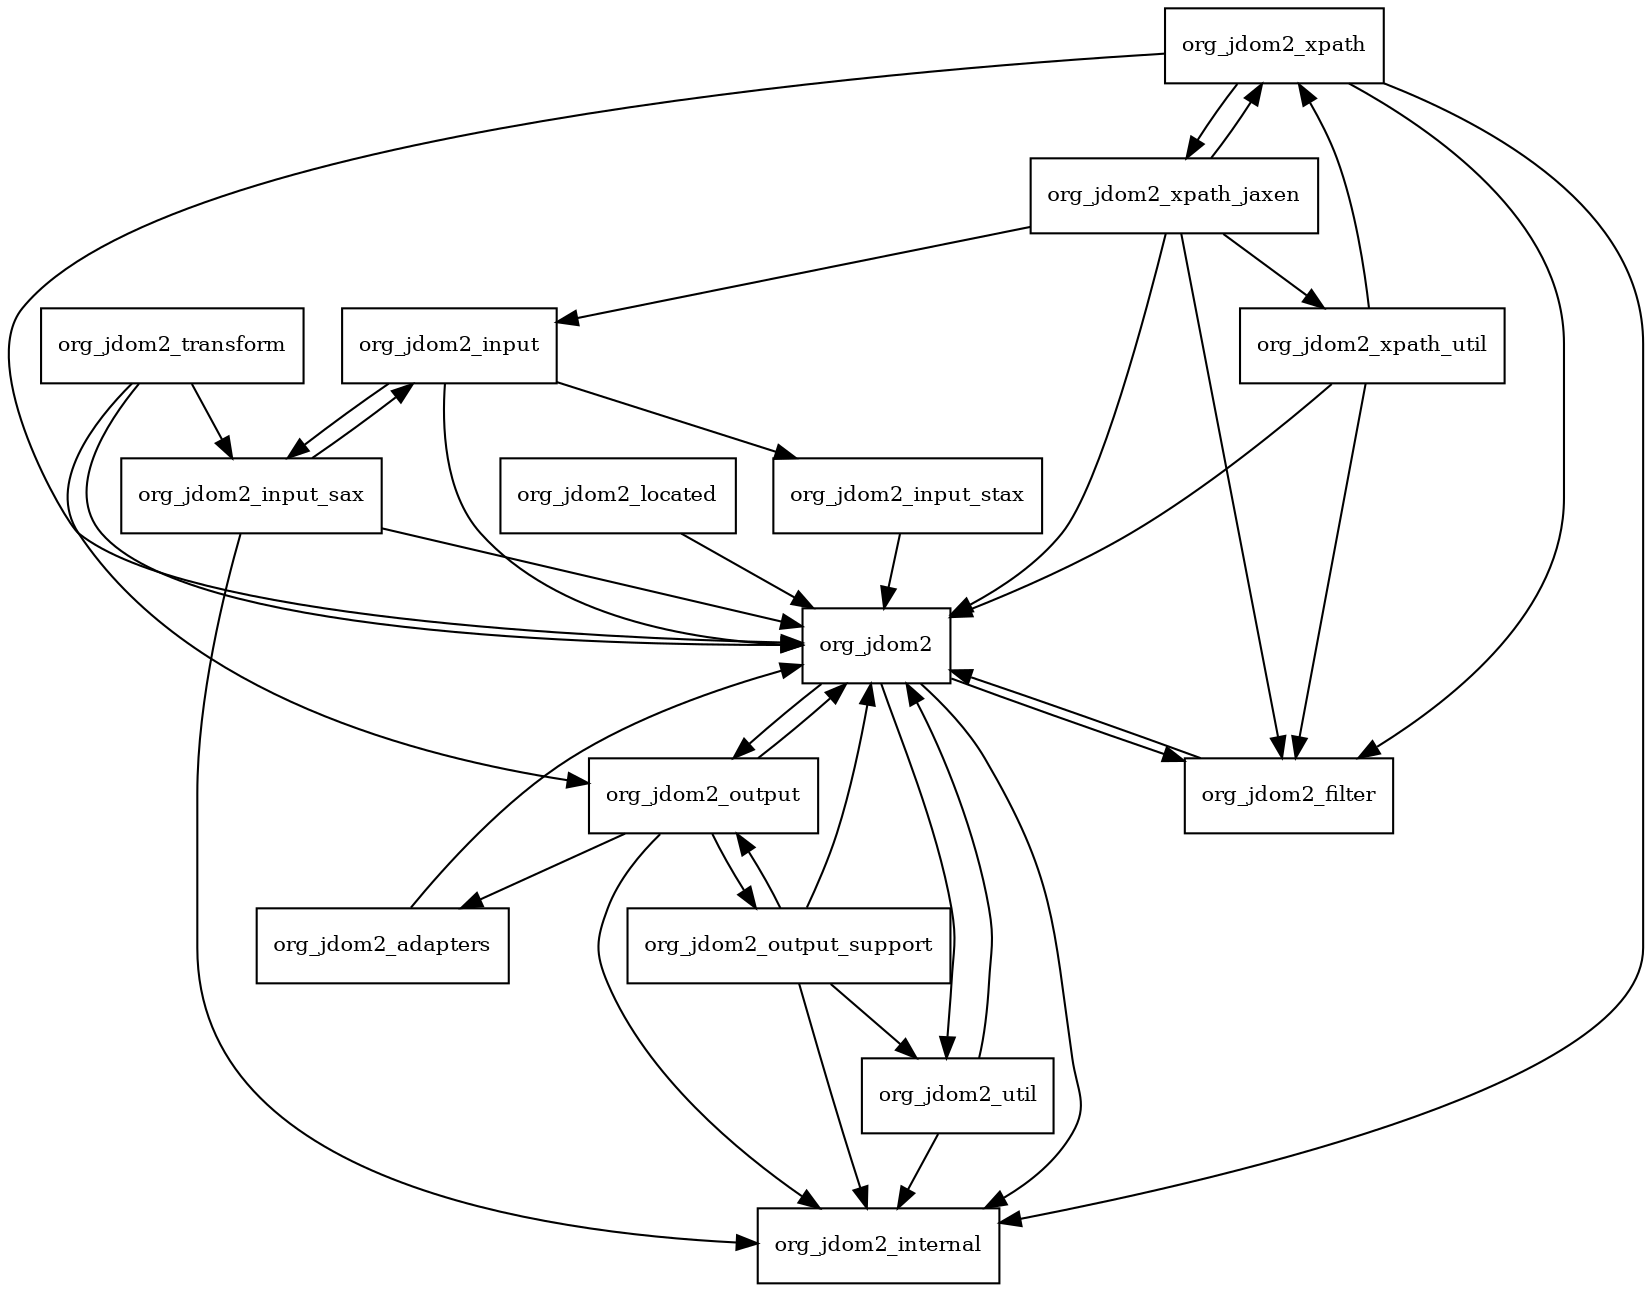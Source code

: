 digraph jdom2_2_0_6_package_dependencies {
  node [shape = box, fontsize=10.0];
  org_jdom2 -> org_jdom2_filter;
  org_jdom2 -> org_jdom2_internal;
  org_jdom2 -> org_jdom2_output;
  org_jdom2 -> org_jdom2_util;
  org_jdom2_adapters -> org_jdom2;
  org_jdom2_filter -> org_jdom2;
  org_jdom2_input -> org_jdom2;
  org_jdom2_input -> org_jdom2_input_sax;
  org_jdom2_input -> org_jdom2_input_stax;
  org_jdom2_input_sax -> org_jdom2;
  org_jdom2_input_sax -> org_jdom2_input;
  org_jdom2_input_sax -> org_jdom2_internal;
  org_jdom2_input_stax -> org_jdom2;
  org_jdom2_located -> org_jdom2;
  org_jdom2_output -> org_jdom2;
  org_jdom2_output -> org_jdom2_adapters;
  org_jdom2_output -> org_jdom2_internal;
  org_jdom2_output -> org_jdom2_output_support;
  org_jdom2_output_support -> org_jdom2;
  org_jdom2_output_support -> org_jdom2_internal;
  org_jdom2_output_support -> org_jdom2_output;
  org_jdom2_output_support -> org_jdom2_util;
  org_jdom2_transform -> org_jdom2;
  org_jdom2_transform -> org_jdom2_input_sax;
  org_jdom2_transform -> org_jdom2_output;
  org_jdom2_util -> org_jdom2;
  org_jdom2_util -> org_jdom2_internal;
  org_jdom2_xpath -> org_jdom2;
  org_jdom2_xpath -> org_jdom2_filter;
  org_jdom2_xpath -> org_jdom2_internal;
  org_jdom2_xpath -> org_jdom2_xpath_jaxen;
  org_jdom2_xpath_jaxen -> org_jdom2;
  org_jdom2_xpath_jaxen -> org_jdom2_filter;
  org_jdom2_xpath_jaxen -> org_jdom2_input;
  org_jdom2_xpath_jaxen -> org_jdom2_xpath;
  org_jdom2_xpath_jaxen -> org_jdom2_xpath_util;
  org_jdom2_xpath_util -> org_jdom2;
  org_jdom2_xpath_util -> org_jdom2_filter;
  org_jdom2_xpath_util -> org_jdom2_xpath;
}
